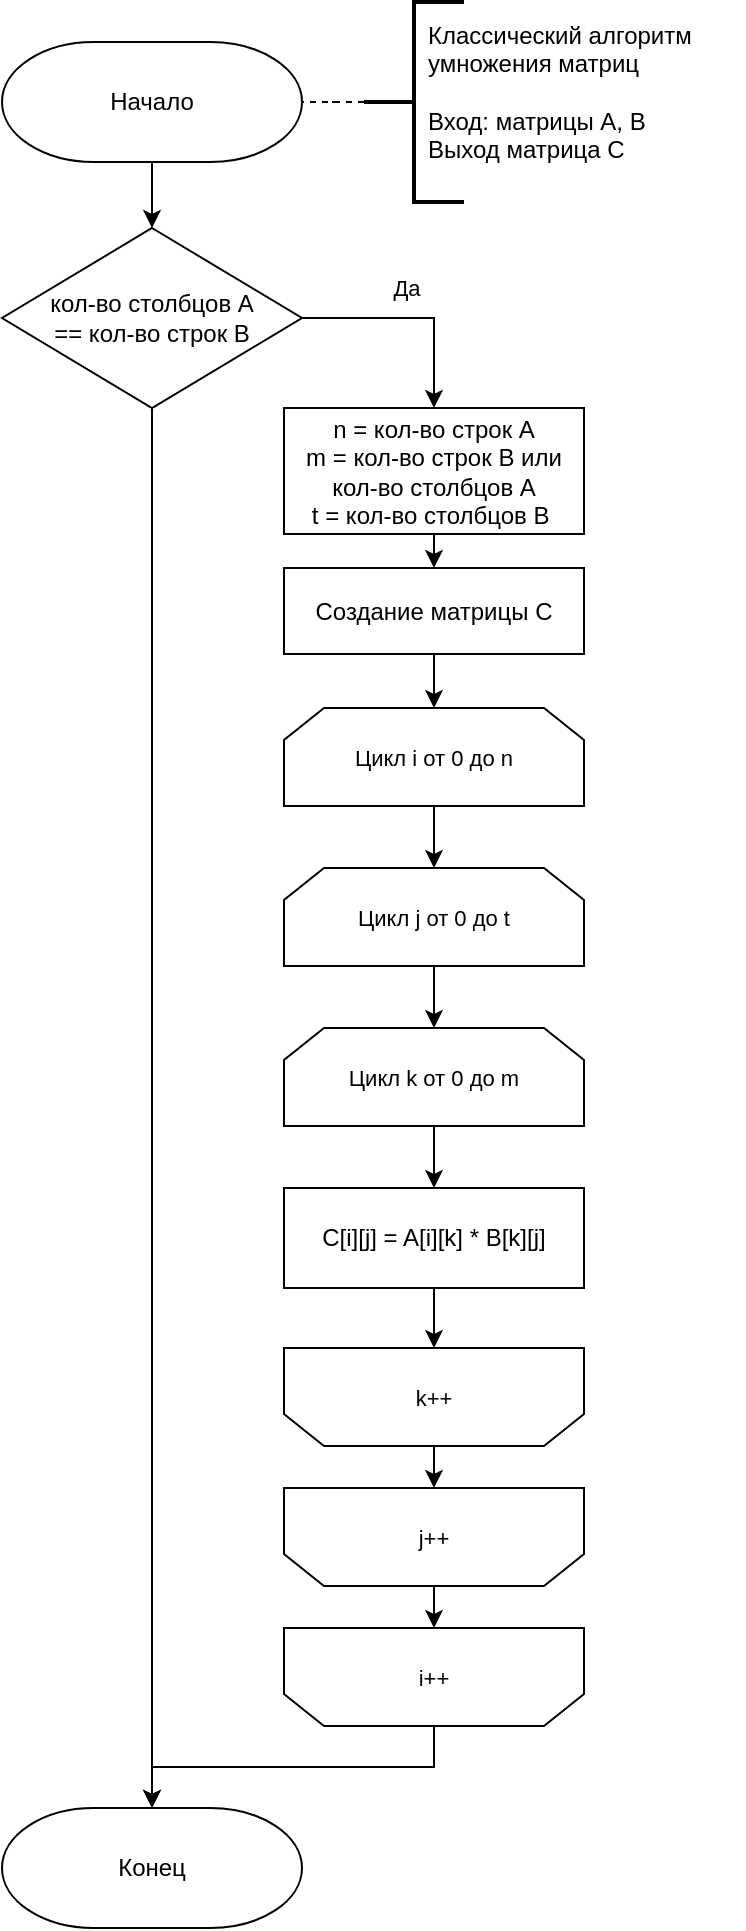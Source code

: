 <mxfile version="20.3.0" type="device" pages="5"><diagram id="zzI8zwsPlMaP9VNoFzuQ" name="Standart"><mxGraphModel dx="777" dy="857" grid="0" gridSize="10" guides="1" tooltips="1" connect="1" arrows="1" fold="1" page="1" pageScale="1" pageWidth="827" pageHeight="1169" math="0" shadow="0"><root><mxCell id="0"/><mxCell id="1" parent="0"/><mxCell id="HVrfvo8kjV1-tdjfl7nd-4" value="" style="edgeStyle=orthogonalEdgeStyle;rounded=0;orthogonalLoop=1;jettySize=auto;html=1;" edge="1" parent="1" source="oAEw3hzTs-YQueuDgdWo-1" target="HVrfvo8kjV1-tdjfl7nd-3"><mxGeometry relative="1" as="geometry"/></mxCell><mxCell id="oAEw3hzTs-YQueuDgdWo-1" value="Начало" style="strokeWidth=1;html=1;shape=mxgraph.flowchart.terminator;whiteSpace=wrap;" vertex="1" parent="1"><mxGeometry x="219" y="57" width="150" height="60" as="geometry"/></mxCell><mxCell id="0C4eXH_UqjhAPpvXOGU8-2" style="edgeStyle=orthogonalEdgeStyle;rounded=0;orthogonalLoop=1;jettySize=auto;html=1;exitX=1;exitY=0.5;exitDx=0;exitDy=0;" edge="1" parent="1" source="HVrfvo8kjV1-tdjfl7nd-3" target="0C4eXH_UqjhAPpvXOGU8-1"><mxGeometry relative="1" as="geometry"/></mxCell><mxCell id="0C4eXH_UqjhAPpvXOGU8-3" value="Да" style="edgeLabel;html=1;align=center;verticalAlign=middle;resizable=0;points=[];" vertex="1" connectable="0" parent="0C4eXH_UqjhAPpvXOGU8-2"><mxGeometry x="-0.063" y="-1" relative="1" as="geometry"><mxPoint y="-16" as="offset"/></mxGeometry></mxCell><mxCell id="ybSEX640UL0FNbme5iKr-20" style="edgeStyle=orthogonalEdgeStyle;rounded=0;orthogonalLoop=1;jettySize=auto;html=1;" edge="1" parent="1" source="HVrfvo8kjV1-tdjfl7nd-3" target="ybSEX640UL0FNbme5iKr-19"><mxGeometry relative="1" as="geometry"/></mxCell><mxCell id="HVrfvo8kjV1-tdjfl7nd-3" value="кол-во столбцов A &lt;br&gt;== кол-во строк B" style="rhombus;whiteSpace=wrap;html=1;" vertex="1" parent="1"><mxGeometry x="219" y="150" width="150" height="90" as="geometry"/></mxCell><mxCell id="ybSEX640UL0FNbme5iKr-31" style="edgeStyle=orthogonalEdgeStyle;rounded=0;orthogonalLoop=1;jettySize=auto;html=1;exitX=0.5;exitY=1;exitDx=0;exitDy=0;entryX=0.5;entryY=0;entryDx=0;entryDy=0;endArrow=classic;endFill=1;" edge="1" parent="1" source="0C4eXH_UqjhAPpvXOGU8-1" target="ybSEX640UL0FNbme5iKr-28"><mxGeometry relative="1" as="geometry"/></mxCell><mxCell id="0C4eXH_UqjhAPpvXOGU8-1" value="n = кол-во строк A&lt;br&gt;m = кол-во строк B или кол-во столбцов A&lt;br&gt;t = кол-во столбцов B&amp;nbsp;" style="rounded=0;whiteSpace=wrap;html=1;absoluteArcSize=1;arcSize=14;strokeWidth=1;" vertex="1" parent="1"><mxGeometry x="360" y="240" width="150" height="63" as="geometry"/></mxCell><mxCell id="ybSEX640UL0FNbme5iKr-7" style="edgeStyle=orthogonalEdgeStyle;rounded=0;orthogonalLoop=1;jettySize=auto;html=1;" edge="1" parent="1" source="ybSEX640UL0FNbme5iKr-1" target="ybSEX640UL0FNbme5iKr-3"><mxGeometry relative="1" as="geometry"/></mxCell><mxCell id="ybSEX640UL0FNbme5iKr-1" value="&lt;span style=&quot;font-size: 11px;&quot;&gt;Цикл i от 0 до n&lt;/span&gt;" style="shape=loopLimit;whiteSpace=wrap;html=1;" vertex="1" parent="1"><mxGeometry x="360" y="390" width="150" height="49" as="geometry"/></mxCell><mxCell id="ybSEX640UL0FNbme5iKr-6" value="" style="edgeStyle=orthogonalEdgeStyle;rounded=0;orthogonalLoop=1;jettySize=auto;html=1;" edge="1" parent="1" source="ybSEX640UL0FNbme5iKr-3" target="ybSEX640UL0FNbme5iKr-4"><mxGeometry relative="1" as="geometry"/></mxCell><mxCell id="ybSEX640UL0FNbme5iKr-3" value="&lt;span style=&quot;font-size: 11px;&quot;&gt;Цикл j от 0 до t&lt;/span&gt;" style="shape=loopLimit;whiteSpace=wrap;html=1;" vertex="1" parent="1"><mxGeometry x="360" y="470" width="150" height="49" as="geometry"/></mxCell><mxCell id="ybSEX640UL0FNbme5iKr-9" value="" style="edgeStyle=orthogonalEdgeStyle;rounded=0;orthogonalLoop=1;jettySize=auto;html=1;" edge="1" parent="1" source="ybSEX640UL0FNbme5iKr-4" target="ybSEX640UL0FNbme5iKr-8"><mxGeometry relative="1" as="geometry"/></mxCell><mxCell id="ybSEX640UL0FNbme5iKr-4" value="&lt;span style=&quot;font-size: 11px;&quot;&gt;Цикл k от 0 до m&lt;/span&gt;" style="shape=loopLimit;whiteSpace=wrap;html=1;" vertex="1" parent="1"><mxGeometry x="360" y="550" width="150" height="49" as="geometry"/></mxCell><mxCell id="ybSEX640UL0FNbme5iKr-14" style="edgeStyle=orthogonalEdgeStyle;rounded=0;orthogonalLoop=1;jettySize=auto;html=1;" edge="1" parent="1" source="ybSEX640UL0FNbme5iKr-8" target="ybSEX640UL0FNbme5iKr-13"><mxGeometry relative="1" as="geometry"/></mxCell><mxCell id="ybSEX640UL0FNbme5iKr-8" value="C[i][j] = A[i][k] * B[k][j]" style="rounded=0;whiteSpace=wrap;html=1;absoluteArcSize=1;arcSize=14;strokeWidth=1;" vertex="1" parent="1"><mxGeometry x="360" y="630" width="150" height="50" as="geometry"/></mxCell><mxCell id="ybSEX640UL0FNbme5iKr-21" style="edgeStyle=orthogonalEdgeStyle;rounded=0;orthogonalLoop=1;jettySize=auto;html=1;" edge="1" parent="1" source="ybSEX640UL0FNbme5iKr-10" target="ybSEX640UL0FNbme5iKr-19"><mxGeometry relative="1" as="geometry"/></mxCell><mxCell id="ybSEX640UL0FNbme5iKr-10" value="&lt;span style=&quot;font-size: 11px;&quot;&gt;i++&lt;/span&gt;&lt;span style=&quot;color: rgba(0, 0, 0, 0); font-family: monospace; font-size: 0px; text-align: start;&quot;&gt;%3CmxGraphModel%3E%3Croot%3E%3CmxCell%20id%3D%220%22%2F%3E%3CmxCell%20id%3D%221%22%20parent%3D%220%22%2F%3E%3CmxCell%20id%3D%222%22%20value%3D%22%26lt%3Bspan%20style%3D%26quot%3Bfont-size%3A%2011px%3B%26quot%3B%26gt%3B%D0%A6%D0%B8%D0%BA%D0%BB%20i%20%D0%BE%D1%82%200%20%D0%B4%D0%BE%20n%26lt%3B%2Fspan%26gt%3B%22%20style%3D%22shape%3DloopLimit%3BwhiteSpace%3Dwrap%3Bhtml%3D1%3B%22%20vertex%3D%221%22%20parent%3D%221%22%3E%3CmxGeometry%20x%3D%22360%22%20y%3D%22330%22%20width%3D%22150%22%20height%3D%2249%22%20as%3D%22geometry%22%2F%3E%3C%2FmxCell%3E%3C%2Froot%3E%3C%2FmxGraphModel%3E&lt;/span&gt;" style="shape=loopLimit;whiteSpace=wrap;html=1;direction=west;" vertex="1" parent="1"><mxGeometry x="360" y="850" width="150" height="49" as="geometry"/></mxCell><mxCell id="ybSEX640UL0FNbme5iKr-18" value="" style="edgeStyle=orthogonalEdgeStyle;rounded=0;orthogonalLoop=1;jettySize=auto;html=1;" edge="1" parent="1" source="ybSEX640UL0FNbme5iKr-12" target="ybSEX640UL0FNbme5iKr-10"><mxGeometry relative="1" as="geometry"/></mxCell><mxCell id="ybSEX640UL0FNbme5iKr-12" value="&lt;span style=&quot;font-size: 11px;&quot;&gt;j++&lt;/span&gt;" style="shape=loopLimit;whiteSpace=wrap;html=1;direction=west;" vertex="1" parent="1"><mxGeometry x="360" y="780" width="150" height="49" as="geometry"/></mxCell><mxCell id="ybSEX640UL0FNbme5iKr-15" style="edgeStyle=orthogonalEdgeStyle;rounded=0;orthogonalLoop=1;jettySize=auto;html=1;entryX=0.5;entryY=1;entryDx=0;entryDy=0;" edge="1" parent="1" source="ybSEX640UL0FNbme5iKr-13" target="ybSEX640UL0FNbme5iKr-12"><mxGeometry relative="1" as="geometry"/></mxCell><mxCell id="ybSEX640UL0FNbme5iKr-13" value="&lt;span style=&quot;font-size: 11px;&quot;&gt;k++&lt;/span&gt;" style="shape=loopLimit;whiteSpace=wrap;html=1;direction=west;" vertex="1" parent="1"><mxGeometry x="360" y="710" width="150" height="49" as="geometry"/></mxCell><mxCell id="ybSEX640UL0FNbme5iKr-19" value="Конец" style="strokeWidth=1;html=1;shape=mxgraph.flowchart.terminator;whiteSpace=wrap;" vertex="1" parent="1"><mxGeometry x="219" y="940" width="150" height="60" as="geometry"/></mxCell><mxCell id="ybSEX640UL0FNbme5iKr-24" style="edgeStyle=orthogonalEdgeStyle;rounded=0;orthogonalLoop=1;jettySize=auto;html=1;endArrow=none;endFill=0;dashed=1;" edge="1" parent="1" source="ybSEX640UL0FNbme5iKr-22" target="oAEw3hzTs-YQueuDgdWo-1"><mxGeometry relative="1" as="geometry"/></mxCell><mxCell id="ybSEX640UL0FNbme5iKr-22" value="" style="strokeWidth=2;html=1;shape=mxgraph.flowchart.annotation_2;align=left;labelPosition=right;pointerEvents=1;" vertex="1" parent="1"><mxGeometry x="400" y="37" width="50" height="100" as="geometry"/></mxCell><mxCell id="ybSEX640UL0FNbme5iKr-27" value="Классический алгоритм &lt;br&gt;умножения матриц&lt;br&gt;&lt;br&gt;Вход: матрицы A, B&lt;br&gt;Выход матрица С" style="text;html=1;align=left;verticalAlign=middle;resizable=0;points=[];autosize=1;strokeColor=none;fillColor=none;" vertex="1" parent="1"><mxGeometry x="430" y="37" width="160" height="90" as="geometry"/></mxCell><mxCell id="ybSEX640UL0FNbme5iKr-30" style="edgeStyle=orthogonalEdgeStyle;rounded=0;orthogonalLoop=1;jettySize=auto;html=1;endArrow=classic;endFill=1;" edge="1" parent="1" source="ybSEX640UL0FNbme5iKr-28" target="ybSEX640UL0FNbme5iKr-1"><mxGeometry relative="1" as="geometry"/></mxCell><mxCell id="ybSEX640UL0FNbme5iKr-28" value="Создание матрицы C" style="rounded=0;whiteSpace=wrap;html=1;absoluteArcSize=1;arcSize=14;strokeWidth=1;" vertex="1" parent="1"><mxGeometry x="360" y="320" width="150" height="43" as="geometry"/></mxCell></root></mxGraphModel></diagram><diagram id="F0_xA_7dpk1X8HC2T34E" name="Vinograd_alg_1"><mxGraphModel dx="518" dy="571" grid="0" gridSize="10" guides="1" tooltips="1" connect="1" arrows="1" fold="1" page="1" pageScale="1" pageWidth="827" pageHeight="1169" math="0" shadow="0"><root><mxCell id="0"/><mxCell id="1" parent="0"/><mxCell id="90JM61ftfWKHQgRgadpU-1" value="" style="edgeStyle=orthogonalEdgeStyle;rounded=0;orthogonalLoop=1;jettySize=auto;html=1;" edge="1" parent="1" source="90JM61ftfWKHQgRgadpU-2" target="90JM61ftfWKHQgRgadpU-6"><mxGeometry relative="1" as="geometry"/></mxCell><mxCell id="90JM61ftfWKHQgRgadpU-2" value="Начало" style="strokeWidth=1;html=1;shape=mxgraph.flowchart.terminator;whiteSpace=wrap;" vertex="1" parent="1"><mxGeometry x="219" y="57" width="150" height="60" as="geometry"/></mxCell><mxCell id="90JM61ftfWKHQgRgadpU-3" style="edgeStyle=orthogonalEdgeStyle;rounded=0;orthogonalLoop=1;jettySize=auto;html=1;exitX=1;exitY=0.5;exitDx=0;exitDy=0;" edge="1" parent="1" source="90JM61ftfWKHQgRgadpU-6" target="90JM61ftfWKHQgRgadpU-8"><mxGeometry relative="1" as="geometry"/></mxCell><mxCell id="90JM61ftfWKHQgRgadpU-4" value="Да" style="edgeLabel;html=1;align=center;verticalAlign=middle;resizable=0;points=[];" vertex="1" connectable="0" parent="90JM61ftfWKHQgRgadpU-3"><mxGeometry x="-0.063" y="-1" relative="1" as="geometry"><mxPoint y="-16" as="offset"/></mxGeometry></mxCell><mxCell id="4GZvOaOzYfjDwCGiQO2B-4" style="edgeStyle=orthogonalEdgeStyle;rounded=0;orthogonalLoop=1;jettySize=auto;html=1;exitX=0.5;exitY=1;exitDx=0;exitDy=0;endArrow=classic;endFill=1;" edge="1" parent="1" source="90JM61ftfWKHQgRgadpU-6" target="4GZvOaOzYfjDwCGiQO2B-3"><mxGeometry relative="1" as="geometry"/></mxCell><mxCell id="90JM61ftfWKHQgRgadpU-6" value="кол-во столбцов A &lt;br&gt;== кол-во строк B" style="rhombus;whiteSpace=wrap;html=1;" vertex="1" parent="1"><mxGeometry x="219" y="150" width="150" height="90" as="geometry"/></mxCell><mxCell id="90JM61ftfWKHQgRgadpU-7" style="edgeStyle=orthogonalEdgeStyle;rounded=0;orthogonalLoop=1;jettySize=auto;html=1;exitX=0.5;exitY=1;exitDx=0;exitDy=0;entryX=0.5;entryY=0;entryDx=0;entryDy=0;endArrow=classic;endFill=1;" edge="1" parent="1" source="90JM61ftfWKHQgRgadpU-8" target="90JM61ftfWKHQgRgadpU-28"><mxGeometry relative="1" as="geometry"/></mxCell><mxCell id="90JM61ftfWKHQgRgadpU-8" value="n = кол-во строк A&lt;br&gt;m = кол-во строк B или кол-во столбцов A&lt;br&gt;t = кол-во столбцов B&amp;nbsp;" style="rounded=0;whiteSpace=wrap;html=1;absoluteArcSize=1;arcSize=14;strokeWidth=1;" vertex="1" parent="1"><mxGeometry x="360" y="240" width="150" height="63" as="geometry"/></mxCell><mxCell id="90JM61ftfWKHQgRgadpU-33" value="" style="edgeStyle=orthogonalEdgeStyle;rounded=0;orthogonalLoop=1;jettySize=auto;html=1;endArrow=classic;endFill=1;" edge="1" parent="1" source="90JM61ftfWKHQgRgadpU-10" target="90JM61ftfWKHQgRgadpU-32"><mxGeometry relative="1" as="geometry"/></mxCell><mxCell id="90JM61ftfWKHQgRgadpU-10" value="&lt;span style=&quot;font-size: 11px;&quot;&gt;Цикл i от 0 до n&lt;/span&gt;" style="shape=loopLimit;whiteSpace=wrap;html=1;" vertex="1" parent="1"><mxGeometry x="360" y="455" width="150" height="49" as="geometry"/></mxCell><mxCell id="90JM61ftfWKHQgRgadpU-24" style="edgeStyle=orthogonalEdgeStyle;rounded=0;orthogonalLoop=1;jettySize=auto;html=1;endArrow=none;endFill=0;dashed=1;" edge="1" parent="1" source="90JM61ftfWKHQgRgadpU-25" target="90JM61ftfWKHQgRgadpU-2"><mxGeometry relative="1" as="geometry"/></mxCell><mxCell id="90JM61ftfWKHQgRgadpU-25" value="" style="strokeWidth=2;html=1;shape=mxgraph.flowchart.annotation_2;align=left;labelPosition=right;pointerEvents=1;" vertex="1" parent="1"><mxGeometry x="400" y="37" width="50" height="100" as="geometry"/></mxCell><mxCell id="90JM61ftfWKHQgRgadpU-26" value="Алгоритм Винограда&lt;br&gt;умножения матриц&lt;br&gt;&lt;br&gt;Вход: матрицы A, B&lt;br&gt;Выход матрица С" style="text;html=1;align=left;verticalAlign=middle;resizable=0;points=[];autosize=1;strokeColor=none;fillColor=none;" vertex="1" parent="1"><mxGeometry x="430" y="40" width="134" height="84" as="geometry"/></mxCell><mxCell id="90JM61ftfWKHQgRgadpU-30" style="edgeStyle=orthogonalEdgeStyle;rounded=0;orthogonalLoop=1;jettySize=auto;html=1;exitX=0.5;exitY=1;exitDx=0;exitDy=0;entryX=0.5;entryY=0;entryDx=0;entryDy=0;endArrow=classic;endFill=1;" edge="1" parent="1" source="90JM61ftfWKHQgRgadpU-28" target="90JM61ftfWKHQgRgadpU-29"><mxGeometry relative="1" as="geometry"/></mxCell><mxCell id="90JM61ftfWKHQgRgadpU-28" value="Создание матрицы C" style="rounded=0;whiteSpace=wrap;html=1;absoluteArcSize=1;arcSize=14;strokeWidth=1;" vertex="1" parent="1"><mxGeometry x="360" y="320" width="150" height="43" as="geometry"/></mxCell><mxCell id="90JM61ftfWKHQgRgadpU-31" value="" style="edgeStyle=orthogonalEdgeStyle;rounded=0;orthogonalLoop=1;jettySize=auto;html=1;endArrow=classic;endFill=1;" edge="1" parent="1" source="90JM61ftfWKHQgRgadpU-29" target="90JM61ftfWKHQgRgadpU-10"><mxGeometry relative="1" as="geometry"/></mxCell><mxCell id="90JM61ftfWKHQgRgadpU-29" value="Создание доп. массивы&lt;br&gt;a_tmp размером n&lt;br&gt;b_tmp размером m" style="rounded=0;whiteSpace=wrap;html=1;absoluteArcSize=1;arcSize=14;strokeWidth=1;" vertex="1" parent="1"><mxGeometry x="360" y="389" width="150" height="43" as="geometry"/></mxCell><mxCell id="90JM61ftfWKHQgRgadpU-35" value="" style="edgeStyle=orthogonalEdgeStyle;rounded=0;orthogonalLoop=1;jettySize=auto;html=1;endArrow=classic;endFill=1;" edge="1" parent="1" source="90JM61ftfWKHQgRgadpU-32" target="90JM61ftfWKHQgRgadpU-34"><mxGeometry relative="1" as="geometry"/></mxCell><mxCell id="90JM61ftfWKHQgRgadpU-32" value="&lt;span style=&quot;font-size: 11px;&quot;&gt;Цикл k от 0 до m / 2&lt;br&gt;&lt;/span&gt;" style="shape=loopLimit;whiteSpace=wrap;html=1;" vertex="1" parent="1"><mxGeometry x="360" y="526" width="150" height="49" as="geometry"/></mxCell><mxCell id="90JM61ftfWKHQgRgadpU-38" style="edgeStyle=orthogonalEdgeStyle;rounded=0;orthogonalLoop=1;jettySize=auto;html=1;endArrow=classic;endFill=1;" edge="1" parent="1" source="90JM61ftfWKHQgRgadpU-34" target="90JM61ftfWKHQgRgadpU-37"><mxGeometry relative="1" as="geometry"/></mxCell><mxCell id="90JM61ftfWKHQgRgadpU-34" value="a_tmp[i] = a_tmp[i] + &lt;br&gt;A[i][2 * k] * A[i][2 * k + 1]" style="rounded=0;whiteSpace=wrap;html=1;absoluteArcSize=1;arcSize=14;strokeWidth=1;" vertex="1" parent="1"><mxGeometry x="360" y="602" width="150" height="53" as="geometry"/></mxCell><mxCell id="90JM61ftfWKHQgRgadpU-50" style="edgeStyle=orthogonalEdgeStyle;rounded=0;orthogonalLoop=1;jettySize=auto;html=1;endArrow=classic;endFill=1;" edge="1" parent="1" source="90JM61ftfWKHQgRgadpU-36" target="90JM61ftfWKHQgRgadpU-41"><mxGeometry relative="1" as="geometry"/></mxCell><mxCell id="90JM61ftfWKHQgRgadpU-36" value="&lt;span style=&quot;font-size: 11px;&quot;&gt;i++&lt;br&gt;&lt;/span&gt;" style="shape=loopLimit;whiteSpace=wrap;html=1;direction=west;" vertex="1" parent="1"><mxGeometry x="360" y="746" width="150" height="49" as="geometry"/></mxCell><mxCell id="90JM61ftfWKHQgRgadpU-39" style="edgeStyle=orthogonalEdgeStyle;rounded=0;orthogonalLoop=1;jettySize=auto;html=1;entryX=0.5;entryY=1;entryDx=0;entryDy=0;endArrow=classic;endFill=1;" edge="1" parent="1" source="90JM61ftfWKHQgRgadpU-37" target="90JM61ftfWKHQgRgadpU-36"><mxGeometry relative="1" as="geometry"/></mxCell><mxCell id="90JM61ftfWKHQgRgadpU-37" value="&lt;span style=&quot;font-size: 11px;&quot;&gt;k++&lt;br&gt;&lt;/span&gt;" style="shape=loopLimit;whiteSpace=wrap;html=1;direction=west;" vertex="1" parent="1"><mxGeometry x="360" y="673" width="150" height="49" as="geometry"/></mxCell><mxCell id="90JM61ftfWKHQgRgadpU-40" value="" style="edgeStyle=orthogonalEdgeStyle;rounded=0;orthogonalLoop=1;jettySize=auto;html=1;endArrow=classic;endFill=1;" edge="1" parent="1" source="90JM61ftfWKHQgRgadpU-41" target="90JM61ftfWKHQgRgadpU-43"><mxGeometry relative="1" as="geometry"/></mxCell><mxCell id="90JM61ftfWKHQgRgadpU-41" value="&lt;span style=&quot;font-size: 11px;&quot;&gt;Цикл i от 0 до t&lt;/span&gt;" style="shape=loopLimit;whiteSpace=wrap;html=1;" vertex="1" parent="1"><mxGeometry x="360" y="822" width="150" height="49" as="geometry"/></mxCell><mxCell id="90JM61ftfWKHQgRgadpU-42" value="" style="edgeStyle=orthogonalEdgeStyle;rounded=0;orthogonalLoop=1;jettySize=auto;html=1;endArrow=classic;endFill=1;" edge="1" parent="1" source="90JM61ftfWKHQgRgadpU-43" target="90JM61ftfWKHQgRgadpU-45"><mxGeometry relative="1" as="geometry"/></mxCell><mxCell id="90JM61ftfWKHQgRgadpU-43" value="&lt;span style=&quot;font-size: 11px;&quot;&gt;Цикл k от 0 до m / 2&lt;br&gt;&lt;/span&gt;" style="shape=loopLimit;whiteSpace=wrap;html=1;" vertex="1" parent="1"><mxGeometry x="360" y="893" width="150" height="49" as="geometry"/></mxCell><mxCell id="90JM61ftfWKHQgRgadpU-44" style="edgeStyle=orthogonalEdgeStyle;rounded=0;orthogonalLoop=1;jettySize=auto;html=1;endArrow=classic;endFill=1;" edge="1" parent="1" source="90JM61ftfWKHQgRgadpU-45" target="90JM61ftfWKHQgRgadpU-48"><mxGeometry relative="1" as="geometry"/></mxCell><mxCell id="90JM61ftfWKHQgRgadpU-45" value="b_tmp[i] = b_tmp[i] + &lt;br&gt;B[2 * k][i] * B[i][2 * k + 1]" style="rounded=0;whiteSpace=wrap;html=1;absoluteArcSize=1;arcSize=14;strokeWidth=1;" vertex="1" parent="1"><mxGeometry x="360" y="969" width="150" height="53" as="geometry"/></mxCell><mxCell id="4GZvOaOzYfjDwCGiQO2B-2" style="edgeStyle=orthogonalEdgeStyle;rounded=0;orthogonalLoop=1;jettySize=auto;html=1;endArrow=classic;endFill=1;" edge="1" parent="1" source="90JM61ftfWKHQgRgadpU-46" target="4GZvOaOzYfjDwCGiQO2B-1"><mxGeometry relative="1" as="geometry"/></mxCell><mxCell id="90JM61ftfWKHQgRgadpU-46" value="&lt;span style=&quot;font-size: 11px;&quot;&gt;i++&lt;br&gt;&lt;/span&gt;" style="shape=loopLimit;whiteSpace=wrap;html=1;direction=west;" vertex="1" parent="1"><mxGeometry x="360" y="1113" width="150" height="49" as="geometry"/></mxCell><mxCell id="90JM61ftfWKHQgRgadpU-47" style="edgeStyle=orthogonalEdgeStyle;rounded=0;orthogonalLoop=1;jettySize=auto;html=1;entryX=0.5;entryY=1;entryDx=0;entryDy=0;endArrow=classic;endFill=1;" edge="1" parent="1" source="90JM61ftfWKHQgRgadpU-48" target="90JM61ftfWKHQgRgadpU-46"><mxGeometry relative="1" as="geometry"/></mxCell><mxCell id="90JM61ftfWKHQgRgadpU-48" value="&lt;span style=&quot;font-size: 11px;&quot;&gt;k++&lt;br&gt;&lt;/span&gt;" style="shape=loopLimit;whiteSpace=wrap;html=1;direction=west;" vertex="1" parent="1"><mxGeometry x="360" y="1040" width="150" height="49" as="geometry"/></mxCell><mxCell id="4GZvOaOzYfjDwCGiQO2B-1" value="A" style="ellipse;whiteSpace=wrap;html=1;aspect=fixed;" vertex="1" parent="1"><mxGeometry x="409.5" y="1186" width="51" height="51" as="geometry"/></mxCell><mxCell id="4GZvOaOzYfjDwCGiQO2B-3" value="B" style="ellipse;whiteSpace=wrap;html=1;aspect=fixed;" vertex="1" parent="1"><mxGeometry x="268.5" y="283" width="51" height="51" as="geometry"/></mxCell></root></mxGraphModel></diagram><diagram id="G-TdYeM-OlVhIDSAlwZo" name="Vinograd_alg_2"><mxGraphModel dx="1036" dy="1143" grid="0" gridSize="10" guides="1" tooltips="1" connect="1" arrows="1" fold="1" page="1" pageScale="1" pageWidth="827" pageHeight="1169" math="0" shadow="0"><root><mxCell id="0"/><mxCell id="1" parent="0"/><mxCell id="Rx-oX-0yf5nR1fTd0V91-1" value="Конец" style="strokeWidth=1;html=1;shape=mxgraph.flowchart.terminator;whiteSpace=wrap;" vertex="1" parent="1"><mxGeometry x="135" y="1109" width="150" height="60" as="geometry"/></mxCell><mxCell id="Rx-oX-0yf5nR1fTd0V91-2" style="edgeStyle=orthogonalEdgeStyle;rounded=0;orthogonalLoop=1;jettySize=auto;html=1;" edge="1" parent="1" source="Rx-oX-0yf5nR1fTd0V91-3" target="Rx-oX-0yf5nR1fTd0V91-5"><mxGeometry relative="1" as="geometry"/></mxCell><mxCell id="Rx-oX-0yf5nR1fTd0V91-3" value="&lt;span style=&quot;font-size: 11px;&quot;&gt;Цикл i от 0 до n&lt;/span&gt;" style="shape=loopLimit;whiteSpace=wrap;html=1;" vertex="1" parent="1"><mxGeometry x="135" y="107" width="150" height="49" as="geometry"/></mxCell><mxCell id="Rx-oX-0yf5nR1fTd0V91-4" value="" style="edgeStyle=orthogonalEdgeStyle;rounded=0;orthogonalLoop=1;jettySize=auto;html=1;" edge="1" parent="1" source="Rx-oX-0yf5nR1fTd0V91-5" target="Rx-oX-0yf5nR1fTd0V91-7"><mxGeometry relative="1" as="geometry"/></mxCell><mxCell id="Rx-oX-0yf5nR1fTd0V91-5" value="&lt;span style=&quot;font-size: 11px;&quot;&gt;Цикл j от 0 до t&lt;/span&gt;" style="shape=loopLimit;whiteSpace=wrap;html=1;" vertex="1" parent="1"><mxGeometry x="135" y="187" width="150" height="49" as="geometry"/></mxCell><mxCell id="Rx-oX-0yf5nR1fTd0V91-6" value="" style="edgeStyle=orthogonalEdgeStyle;rounded=0;orthogonalLoop=1;jettySize=auto;html=1;" edge="1" parent="1" source="Rx-oX-0yf5nR1fTd0V91-7" target="Rx-oX-0yf5nR1fTd0V91-9"><mxGeometry relative="1" as="geometry"/></mxCell><mxCell id="Rx-oX-0yf5nR1fTd0V91-7" value="&lt;span style=&quot;font-size: 11px;&quot;&gt;Цикл k от 0 до m / 2&lt;/span&gt;" style="shape=loopLimit;whiteSpace=wrap;html=1;" vertex="1" parent="1"><mxGeometry x="135" y="267" width="150" height="49" as="geometry"/></mxCell><mxCell id="Rx-oX-0yf5nR1fTd0V91-8" style="edgeStyle=orthogonalEdgeStyle;rounded=0;orthogonalLoop=1;jettySize=auto;html=1;" edge="1" parent="1" source="Rx-oX-0yf5nR1fTd0V91-9" target="Rx-oX-0yf5nR1fTd0V91-15"><mxGeometry relative="1" as="geometry"/></mxCell><mxCell id="Rx-oX-0yf5nR1fTd0V91-9" value="C[i][j] = C[i][j] +&amp;nbsp;&lt;br&gt;(A[i][2 * k] * B[2 * k + 1][j]) +&lt;br&gt;(A[i][2 * k + 1] * B[2 * k][j])" style="rounded=0;whiteSpace=wrap;html=1;absoluteArcSize=1;arcSize=14;strokeWidth=1;" vertex="1" parent="1"><mxGeometry x="135" y="347" width="150" height="50" as="geometry"/></mxCell><mxCell id="Rx-oX-0yf5nR1fTd0V91-10" style="edgeStyle=orthogonalEdgeStyle;rounded=0;orthogonalLoop=1;jettySize=auto;html=1;endArrow=classic;endFill=1;" edge="1" parent="1" source="Rx-oX-0yf5nR1fTd0V91-11" target="Rx-oX-0yf5nR1fTd0V91-19"><mxGeometry relative="1" as="geometry"/></mxCell><mxCell id="Rx-oX-0yf5nR1fTd0V91-11" value="&lt;span style=&quot;font-size: 11px;&quot;&gt;i++&lt;/span&gt;&lt;span style=&quot;color: rgba(0, 0, 0, 0); font-family: monospace; font-size: 0px; text-align: start;&quot;&gt;%3CmxGraphModel%3E%3Croot%3E%3CmxCell%20id%3D%220%22%2F%3E%3CmxCell%20id%3D%221%22%20parent%3D%220%22%2F%3E%3CmxCell%20id%3D%222%22%20value%3D%22%26lt%3Bspan%20style%3D%26quot%3Bfont-size%3A%2011px%3B%26quot%3B%26gt%3B%D0%A6%D0%B8%D0%BA%D0%BB%20i%20%D0%BE%D1%82%200%20%D0%B4%D0%BE%20n%26lt%3B%2Fspan%26gt%3B%22%20style%3D%22shape%3DloopLimit%3BwhiteSpace%3Dwrap%3Bhtml%3D1%3B%22%20vertex%3D%221%22%20parent%3D%221%22%3E%3CmxGeometry%20x%3D%22360%22%20y%3D%22330%22%20width%3D%22150%22%20height%3D%2249%22%20as%3D%22geometry%22%2F%3E%3C%2FmxCell%3E%3C%2Froot%3E%3C%2FmxGraphModel%3E&lt;/span&gt;" style="shape=loopLimit;whiteSpace=wrap;html=1;direction=west;" vertex="1" parent="1"><mxGeometry x="135" y="567" width="150" height="49" as="geometry"/></mxCell><mxCell id="Rx-oX-0yf5nR1fTd0V91-12" value="" style="edgeStyle=orthogonalEdgeStyle;rounded=0;orthogonalLoop=1;jettySize=auto;html=1;" edge="1" parent="1" source="Rx-oX-0yf5nR1fTd0V91-13" target="Rx-oX-0yf5nR1fTd0V91-11"><mxGeometry relative="1" as="geometry"/></mxCell><mxCell id="Rx-oX-0yf5nR1fTd0V91-13" value="&lt;span style=&quot;font-size: 11px;&quot;&gt;j++&lt;/span&gt;" style="shape=loopLimit;whiteSpace=wrap;html=1;direction=west;" vertex="1" parent="1"><mxGeometry x="135" y="497" width="150" height="49" as="geometry"/></mxCell><mxCell id="Rx-oX-0yf5nR1fTd0V91-14" style="edgeStyle=orthogonalEdgeStyle;rounded=0;orthogonalLoop=1;jettySize=auto;html=1;entryX=0.5;entryY=1;entryDx=0;entryDy=0;" edge="1" parent="1" source="Rx-oX-0yf5nR1fTd0V91-15" target="Rx-oX-0yf5nR1fTd0V91-13"><mxGeometry relative="1" as="geometry"/></mxCell><mxCell id="Rx-oX-0yf5nR1fTd0V91-15" value="&lt;span style=&quot;font-size: 11px;&quot;&gt;k++&lt;/span&gt;" style="shape=loopLimit;whiteSpace=wrap;html=1;direction=west;" vertex="1" parent="1"><mxGeometry x="135" y="427" width="150" height="49" as="geometry"/></mxCell><mxCell id="Rx-oX-0yf5nR1fTd0V91-16" style="edgeStyle=orthogonalEdgeStyle;rounded=0;orthogonalLoop=1;jettySize=auto;html=1;exitX=1;exitY=0.5;exitDx=0;exitDy=0;endArrow=classic;endFill=1;" edge="1" parent="1" source="Rx-oX-0yf5nR1fTd0V91-19" target="Rx-oX-0yf5nR1fTd0V91-21"><mxGeometry relative="1" as="geometry"/></mxCell><mxCell id="Rx-oX-0yf5nR1fTd0V91-17" value="Да" style="edgeLabel;html=1;align=center;verticalAlign=middle;resizable=0;points=[];" vertex="1" connectable="0" parent="Rx-oX-0yf5nR1fTd0V91-16"><mxGeometry x="-0.224" relative="1" as="geometry"><mxPoint as="offset"/></mxGeometry></mxCell><mxCell id="Rx-oX-0yf5nR1fTd0V91-18" style="edgeStyle=orthogonalEdgeStyle;rounded=0;orthogonalLoop=1;jettySize=auto;html=1;exitX=0.5;exitY=1;exitDx=0;exitDy=0;endArrow=classic;endFill=1;" edge="1" parent="1" source="Rx-oX-0yf5nR1fTd0V91-19" target="Rx-oX-0yf5nR1fTd0V91-1"><mxGeometry relative="1" as="geometry"/></mxCell><mxCell id="Rx-oX-0yf5nR1fTd0V91-19" value="t - четное" style="rhombus;whiteSpace=wrap;html=1;" vertex="1" parent="1"><mxGeometry x="135" y="652" width="150" height="68" as="geometry"/></mxCell><mxCell id="Rx-oX-0yf5nR1fTd0V91-20" value="" style="edgeStyle=orthogonalEdgeStyle;rounded=0;orthogonalLoop=1;jettySize=auto;html=1;endArrow=classic;endFill=1;" edge="1" parent="1" source="Rx-oX-0yf5nR1fTd0V91-21" target="Rx-oX-0yf5nR1fTd0V91-23"><mxGeometry relative="1" as="geometry"/></mxCell><mxCell id="Rx-oX-0yf5nR1fTd0V91-21" value="&lt;span style=&quot;font-size: 11px;&quot;&gt;Цикл i от 0 до n&lt;/span&gt;" style="shape=loopLimit;whiteSpace=wrap;html=1;" vertex="1" parent="1"><mxGeometry x="256" y="732" width="150" height="49" as="geometry"/></mxCell><mxCell id="Rx-oX-0yf5nR1fTd0V91-22" value="" style="edgeStyle=orthogonalEdgeStyle;rounded=0;orthogonalLoop=1;jettySize=auto;html=1;endArrow=classic;endFill=1;" edge="1" parent="1" source="Rx-oX-0yf5nR1fTd0V91-23" target="Rx-oX-0yf5nR1fTd0V91-25"><mxGeometry relative="1" as="geometry"/></mxCell><mxCell id="Rx-oX-0yf5nR1fTd0V91-23" value="&lt;span style=&quot;font-size: 11px;&quot;&gt;Цикл j от 0 до t&lt;br&gt;&lt;/span&gt;" style="shape=loopLimit;whiteSpace=wrap;html=1;" vertex="1" parent="1"><mxGeometry x="256" y="803" width="150" height="49" as="geometry"/></mxCell><mxCell id="Rx-oX-0yf5nR1fTd0V91-24" style="edgeStyle=orthogonalEdgeStyle;rounded=0;orthogonalLoop=1;jettySize=auto;html=1;endArrow=classic;endFill=1;" edge="1" parent="1" source="Rx-oX-0yf5nR1fTd0V91-25" target="Rx-oX-0yf5nR1fTd0V91-29"><mxGeometry relative="1" as="geometry"/></mxCell><mxCell id="Rx-oX-0yf5nR1fTd0V91-25" value="C[i][j] = C[i][j] +&lt;br&gt;A[i][t - 1] * B[t - 1][j]" style="rounded=0;whiteSpace=wrap;html=1;absoluteArcSize=1;arcSize=14;strokeWidth=1;" vertex="1" parent="1"><mxGeometry x="256" y="879" width="150" height="53" as="geometry"/></mxCell><mxCell id="Rx-oX-0yf5nR1fTd0V91-26" style="edgeStyle=orthogonalEdgeStyle;rounded=0;orthogonalLoop=1;jettySize=auto;html=1;exitX=0.5;exitY=0;exitDx=0;exitDy=0;endArrow=classic;endFill=1;" edge="1" parent="1" source="Rx-oX-0yf5nR1fTd0V91-27" target="Rx-oX-0yf5nR1fTd0V91-1"><mxGeometry relative="1" as="geometry"><Array as="points"><mxPoint x="331" y="1085"/><mxPoint x="210" y="1085"/></Array></mxGeometry></mxCell><mxCell id="Rx-oX-0yf5nR1fTd0V91-27" value="&lt;span style=&quot;font-size: 11px;&quot;&gt;i++&lt;br&gt;&lt;/span&gt;" style="shape=loopLimit;whiteSpace=wrap;html=1;direction=west;" vertex="1" parent="1"><mxGeometry x="256" y="1023" width="150" height="49" as="geometry"/></mxCell><mxCell id="Rx-oX-0yf5nR1fTd0V91-28" style="edgeStyle=orthogonalEdgeStyle;rounded=0;orthogonalLoop=1;jettySize=auto;html=1;entryX=0.5;entryY=1;entryDx=0;entryDy=0;endArrow=classic;endFill=1;" edge="1" parent="1" source="Rx-oX-0yf5nR1fTd0V91-29" target="Rx-oX-0yf5nR1fTd0V91-27"><mxGeometry relative="1" as="geometry"/></mxCell><mxCell id="Rx-oX-0yf5nR1fTd0V91-29" value="&lt;span style=&quot;font-size: 11px;&quot;&gt;j++&lt;br&gt;&lt;/span&gt;" style="shape=loopLimit;whiteSpace=wrap;html=1;direction=west;" vertex="1" parent="1"><mxGeometry x="256" y="950" width="150" height="49" as="geometry"/></mxCell><mxCell id="Rx-oX-0yf5nR1fTd0V91-31" style="edgeStyle=orthogonalEdgeStyle;rounded=0;orthogonalLoop=1;jettySize=auto;html=1;endArrow=classic;endFill=1;" edge="1" parent="1" source="Rx-oX-0yf5nR1fTd0V91-30" target="Rx-oX-0yf5nR1fTd0V91-3"><mxGeometry relative="1" as="geometry"/></mxCell><mxCell id="Rx-oX-0yf5nR1fTd0V91-30" value="A" style="ellipse;whiteSpace=wrap;html=1;aspect=fixed;" vertex="1" parent="1"><mxGeometry x="184.5" y="31" width="51" height="51" as="geometry"/></mxCell><mxCell id="Rx-oX-0yf5nR1fTd0V91-33" style="edgeStyle=orthogonalEdgeStyle;rounded=0;orthogonalLoop=1;jettySize=auto;html=1;exitX=0.5;exitY=1;exitDx=0;exitDy=0;endArrow=classic;endFill=1;" edge="1" parent="1" source="Rx-oX-0yf5nR1fTd0V91-32" target="Rx-oX-0yf5nR1fTd0V91-1"><mxGeometry relative="1" as="geometry"><Array as="points"><mxPoint x="121" y="1085"/><mxPoint x="210" y="1085"/></Array></mxGeometry></mxCell><mxCell id="Rx-oX-0yf5nR1fTd0V91-32" value="B" style="ellipse;whiteSpace=wrap;html=1;aspect=fixed;" vertex="1" parent="1"><mxGeometry x="96" y="1009" width="51" height="51" as="geometry"/></mxCell></root></mxGraphModel></diagram><diagram name="vinograd_opt_alg_1" id="xiRTYB8xk_H4-V6SDuV-"><mxGraphModel dx="740" dy="816" grid="0" gridSize="10" guides="1" tooltips="1" connect="1" arrows="1" fold="1" page="1" pageScale="1" pageWidth="827" pageHeight="1169" math="0" shadow="0"><root><mxCell id="5G7RlGFfeZ8AWUVRCkfJ-0"/><mxCell id="5G7RlGFfeZ8AWUVRCkfJ-1" parent="5G7RlGFfeZ8AWUVRCkfJ-0"/><mxCell id="5G7RlGFfeZ8AWUVRCkfJ-2" value="" style="edgeStyle=orthogonalEdgeStyle;rounded=0;orthogonalLoop=1;jettySize=auto;html=1;" edge="1" parent="5G7RlGFfeZ8AWUVRCkfJ-1" source="5G7RlGFfeZ8AWUVRCkfJ-3" target="5G7RlGFfeZ8AWUVRCkfJ-7"><mxGeometry relative="1" as="geometry"/></mxCell><mxCell id="5G7RlGFfeZ8AWUVRCkfJ-3" value="Начало" style="strokeWidth=1;html=1;shape=mxgraph.flowchart.terminator;whiteSpace=wrap;" vertex="1" parent="5G7RlGFfeZ8AWUVRCkfJ-1"><mxGeometry x="219" y="57" width="150" height="60" as="geometry"/></mxCell><mxCell id="5G7RlGFfeZ8AWUVRCkfJ-4" style="edgeStyle=orthogonalEdgeStyle;rounded=0;orthogonalLoop=1;jettySize=auto;html=1;exitX=1;exitY=0.5;exitDx=0;exitDy=0;" edge="1" parent="5G7RlGFfeZ8AWUVRCkfJ-1" source="5G7RlGFfeZ8AWUVRCkfJ-7" target="5G7RlGFfeZ8AWUVRCkfJ-9"><mxGeometry relative="1" as="geometry"/></mxCell><mxCell id="5G7RlGFfeZ8AWUVRCkfJ-5" value="Да" style="edgeLabel;html=1;align=center;verticalAlign=middle;resizable=0;points=[];" vertex="1" connectable="0" parent="5G7RlGFfeZ8AWUVRCkfJ-4"><mxGeometry x="-0.063" y="-1" relative="1" as="geometry"><mxPoint y="-16" as="offset"/></mxGeometry></mxCell><mxCell id="5G7RlGFfeZ8AWUVRCkfJ-6" style="edgeStyle=orthogonalEdgeStyle;rounded=0;orthogonalLoop=1;jettySize=auto;html=1;exitX=0.5;exitY=1;exitDx=0;exitDy=0;endArrow=classic;endFill=1;" edge="1" parent="5G7RlGFfeZ8AWUVRCkfJ-1" source="5G7RlGFfeZ8AWUVRCkfJ-7" target="5G7RlGFfeZ8AWUVRCkfJ-38"><mxGeometry relative="1" as="geometry"/></mxCell><mxCell id="5G7RlGFfeZ8AWUVRCkfJ-7" value="кол-во столбцов A &lt;br&gt;== кол-во строк B" style="rhombus;whiteSpace=wrap;html=1;" vertex="1" parent="5G7RlGFfeZ8AWUVRCkfJ-1"><mxGeometry x="219" y="150" width="150" height="90" as="geometry"/></mxCell><mxCell id="5G7RlGFfeZ8AWUVRCkfJ-8" style="edgeStyle=orthogonalEdgeStyle;rounded=0;orthogonalLoop=1;jettySize=auto;html=1;exitX=0.5;exitY=1;exitDx=0;exitDy=0;entryX=0.5;entryY=0;entryDx=0;entryDy=0;endArrow=classic;endFill=1;" edge="1" parent="5G7RlGFfeZ8AWUVRCkfJ-1" source="5G7RlGFfeZ8AWUVRCkfJ-9" target="5G7RlGFfeZ8AWUVRCkfJ-16"><mxGeometry relative="1" as="geometry"/></mxCell><mxCell id="5G7RlGFfeZ8AWUVRCkfJ-9" value="n = кол-во строк A&lt;br&gt;m = кол-во строк B или кол-во столбцов A&lt;br&gt;t = кол-во столбцов B&lt;br&gt;h = m / 2&amp;nbsp;" style="rounded=0;whiteSpace=wrap;html=1;absoluteArcSize=1;arcSize=14;strokeWidth=1;" vertex="1" parent="5G7RlGFfeZ8AWUVRCkfJ-1"><mxGeometry x="360" y="229" width="150" height="74" as="geometry"/></mxCell><mxCell id="5G7RlGFfeZ8AWUVRCkfJ-10" value="" style="edgeStyle=orthogonalEdgeStyle;rounded=0;orthogonalLoop=1;jettySize=auto;html=1;endArrow=classic;endFill=1;" edge="1" parent="5G7RlGFfeZ8AWUVRCkfJ-1" source="5G7RlGFfeZ8AWUVRCkfJ-11" target="5G7RlGFfeZ8AWUVRCkfJ-20"><mxGeometry relative="1" as="geometry"/></mxCell><mxCell id="5G7RlGFfeZ8AWUVRCkfJ-11" value="&lt;span style=&quot;font-size: 11px;&quot;&gt;Цикл i от 0 до n&lt;/span&gt;" style="shape=loopLimit;whiteSpace=wrap;html=1;" vertex="1" parent="5G7RlGFfeZ8AWUVRCkfJ-1"><mxGeometry x="360" y="455" width="150" height="49" as="geometry"/></mxCell><mxCell id="5G7RlGFfeZ8AWUVRCkfJ-12" style="edgeStyle=orthogonalEdgeStyle;rounded=0;orthogonalLoop=1;jettySize=auto;html=1;endArrow=none;endFill=0;dashed=1;" edge="1" parent="5G7RlGFfeZ8AWUVRCkfJ-1" source="5G7RlGFfeZ8AWUVRCkfJ-13" target="5G7RlGFfeZ8AWUVRCkfJ-3"><mxGeometry relative="1" as="geometry"/></mxCell><mxCell id="5G7RlGFfeZ8AWUVRCkfJ-13" value="" style="strokeWidth=2;html=1;shape=mxgraph.flowchart.annotation_2;align=left;labelPosition=right;pointerEvents=1;" vertex="1" parent="5G7RlGFfeZ8AWUVRCkfJ-1"><mxGeometry x="400" y="37" width="50" height="100" as="geometry"/></mxCell><mxCell id="5G7RlGFfeZ8AWUVRCkfJ-14" value="Оптимизированный&lt;br&gt;Алгоритм Винограда&lt;br&gt;умножения матриц&lt;br&gt;&lt;br&gt;Вход: матрицы A, B&lt;br&gt;Выход матрица С" style="text;html=1;align=left;verticalAlign=middle;resizable=0;points=[];autosize=1;strokeColor=none;fillColor=none;" vertex="1" parent="5G7RlGFfeZ8AWUVRCkfJ-1"><mxGeometry x="429" y="39" width="134" height="98" as="geometry"/></mxCell><mxCell id="5G7RlGFfeZ8AWUVRCkfJ-15" style="edgeStyle=orthogonalEdgeStyle;rounded=0;orthogonalLoop=1;jettySize=auto;html=1;exitX=0.5;exitY=1;exitDx=0;exitDy=0;entryX=0.5;entryY=0;entryDx=0;entryDy=0;endArrow=classic;endFill=1;" edge="1" parent="5G7RlGFfeZ8AWUVRCkfJ-1" source="5G7RlGFfeZ8AWUVRCkfJ-16" target="5G7RlGFfeZ8AWUVRCkfJ-18"><mxGeometry relative="1" as="geometry"/></mxCell><mxCell id="5G7RlGFfeZ8AWUVRCkfJ-16" value="Создание матрицы C" style="rounded=0;whiteSpace=wrap;html=1;absoluteArcSize=1;arcSize=14;strokeWidth=1;" vertex="1" parent="5G7RlGFfeZ8AWUVRCkfJ-1"><mxGeometry x="360" y="320" width="150" height="43" as="geometry"/></mxCell><mxCell id="5G7RlGFfeZ8AWUVRCkfJ-17" value="" style="edgeStyle=orthogonalEdgeStyle;rounded=0;orthogonalLoop=1;jettySize=auto;html=1;endArrow=classic;endFill=1;" edge="1" parent="5G7RlGFfeZ8AWUVRCkfJ-1" source="5G7RlGFfeZ8AWUVRCkfJ-18" target="5G7RlGFfeZ8AWUVRCkfJ-11"><mxGeometry relative="1" as="geometry"/></mxCell><mxCell id="5G7RlGFfeZ8AWUVRCkfJ-18" value="Создание доп. массивы&lt;br&gt;a_tmp размером n&lt;br&gt;b_tmp размером m" style="rounded=0;whiteSpace=wrap;html=1;absoluteArcSize=1;arcSize=14;strokeWidth=1;" vertex="1" parent="5G7RlGFfeZ8AWUVRCkfJ-1"><mxGeometry x="360" y="389" width="150" height="43" as="geometry"/></mxCell><mxCell id="5G7RlGFfeZ8AWUVRCkfJ-19" value="" style="edgeStyle=orthogonalEdgeStyle;rounded=0;orthogonalLoop=1;jettySize=auto;html=1;endArrow=classic;endFill=1;" edge="1" parent="5G7RlGFfeZ8AWUVRCkfJ-1" source="5G7RlGFfeZ8AWUVRCkfJ-20" target="5G7RlGFfeZ8AWUVRCkfJ-22"><mxGeometry relative="1" as="geometry"/></mxCell><mxCell id="5G7RlGFfeZ8AWUVRCkfJ-20" value="&lt;span style=&quot;font-size: 11px;&quot;&gt;Цикл k от 0 до h&lt;br&gt;&lt;/span&gt;" style="shape=loopLimit;whiteSpace=wrap;html=1;" vertex="1" parent="5G7RlGFfeZ8AWUVRCkfJ-1"><mxGeometry x="360" y="526" width="150" height="49" as="geometry"/></mxCell><mxCell id="5G7RlGFfeZ8AWUVRCkfJ-21" style="edgeStyle=orthogonalEdgeStyle;rounded=0;orthogonalLoop=1;jettySize=auto;html=1;endArrow=classic;endFill=1;" edge="1" parent="5G7RlGFfeZ8AWUVRCkfJ-1" source="5G7RlGFfeZ8AWUVRCkfJ-22" target="5G7RlGFfeZ8AWUVRCkfJ-26"><mxGeometry relative="1" as="geometry"/></mxCell><mxCell id="5G7RlGFfeZ8AWUVRCkfJ-22" value="a_tmp[i] += A[i][k &amp;lt;&amp;lt; 1] * A[i][(k &amp;lt;&amp;lt; 1) + 1]" style="rounded=0;whiteSpace=wrap;html=1;absoluteArcSize=1;arcSize=14;strokeWidth=1;" vertex="1" parent="5G7RlGFfeZ8AWUVRCkfJ-1"><mxGeometry x="360" y="602" width="150" height="53" as="geometry"/></mxCell><mxCell id="5G7RlGFfeZ8AWUVRCkfJ-23" style="edgeStyle=orthogonalEdgeStyle;rounded=0;orthogonalLoop=1;jettySize=auto;html=1;endArrow=classic;endFill=1;" edge="1" parent="5G7RlGFfeZ8AWUVRCkfJ-1" source="5G7RlGFfeZ8AWUVRCkfJ-24" target="5G7RlGFfeZ8AWUVRCkfJ-28"><mxGeometry relative="1" as="geometry"/></mxCell><mxCell id="5G7RlGFfeZ8AWUVRCkfJ-24" value="&lt;span style=&quot;font-size: 11px;&quot;&gt;i++&lt;br&gt;&lt;/span&gt;" style="shape=loopLimit;whiteSpace=wrap;html=1;direction=west;" vertex="1" parent="5G7RlGFfeZ8AWUVRCkfJ-1"><mxGeometry x="360" y="746" width="150" height="49" as="geometry"/></mxCell><mxCell id="5G7RlGFfeZ8AWUVRCkfJ-25" style="edgeStyle=orthogonalEdgeStyle;rounded=0;orthogonalLoop=1;jettySize=auto;html=1;entryX=0.5;entryY=1;entryDx=0;entryDy=0;endArrow=classic;endFill=1;" edge="1" parent="5G7RlGFfeZ8AWUVRCkfJ-1" source="5G7RlGFfeZ8AWUVRCkfJ-26" target="5G7RlGFfeZ8AWUVRCkfJ-24"><mxGeometry relative="1" as="geometry"/></mxCell><mxCell id="5G7RlGFfeZ8AWUVRCkfJ-26" value="&lt;span style=&quot;font-size: 11px;&quot;&gt;k++&lt;br&gt;&lt;/span&gt;" style="shape=loopLimit;whiteSpace=wrap;html=1;direction=west;" vertex="1" parent="5G7RlGFfeZ8AWUVRCkfJ-1"><mxGeometry x="360" y="673" width="150" height="49" as="geometry"/></mxCell><mxCell id="5G7RlGFfeZ8AWUVRCkfJ-27" value="" style="edgeStyle=orthogonalEdgeStyle;rounded=0;orthogonalLoop=1;jettySize=auto;html=1;endArrow=classic;endFill=1;" edge="1" parent="5G7RlGFfeZ8AWUVRCkfJ-1" source="5G7RlGFfeZ8AWUVRCkfJ-28" target="5G7RlGFfeZ8AWUVRCkfJ-30"><mxGeometry relative="1" as="geometry"/></mxCell><mxCell id="5G7RlGFfeZ8AWUVRCkfJ-28" value="&lt;span style=&quot;font-size: 11px;&quot;&gt;Цикл i от 0 до t&lt;/span&gt;" style="shape=loopLimit;whiteSpace=wrap;html=1;" vertex="1" parent="5G7RlGFfeZ8AWUVRCkfJ-1"><mxGeometry x="360" y="822" width="150" height="49" as="geometry"/></mxCell><mxCell id="5G7RlGFfeZ8AWUVRCkfJ-29" value="" style="edgeStyle=orthogonalEdgeStyle;rounded=0;orthogonalLoop=1;jettySize=auto;html=1;endArrow=classic;endFill=1;" edge="1" parent="5G7RlGFfeZ8AWUVRCkfJ-1" source="5G7RlGFfeZ8AWUVRCkfJ-30" target="5G7RlGFfeZ8AWUVRCkfJ-32"><mxGeometry relative="1" as="geometry"/></mxCell><mxCell id="5G7RlGFfeZ8AWUVRCkfJ-30" value="&lt;span style=&quot;font-size: 11px;&quot;&gt;Цикл k от 0 до h&lt;br&gt;&lt;/span&gt;" style="shape=loopLimit;whiteSpace=wrap;html=1;" vertex="1" parent="5G7RlGFfeZ8AWUVRCkfJ-1"><mxGeometry x="360" y="893" width="150" height="49" as="geometry"/></mxCell><mxCell id="5G7RlGFfeZ8AWUVRCkfJ-31" style="edgeStyle=orthogonalEdgeStyle;rounded=0;orthogonalLoop=1;jettySize=auto;html=1;endArrow=classic;endFill=1;" edge="1" parent="5G7RlGFfeZ8AWUVRCkfJ-1" source="5G7RlGFfeZ8AWUVRCkfJ-32" target="5G7RlGFfeZ8AWUVRCkfJ-36"><mxGeometry relative="1" as="geometry"/></mxCell><mxCell id="5G7RlGFfeZ8AWUVRCkfJ-32" value="&amp;nbsp;b_tmp[i] +=B[k &amp;lt;&amp;lt; 1][i] * B[i][(k &amp;lt;&amp;lt; 1) + 1]" style="rounded=0;whiteSpace=wrap;html=1;absoluteArcSize=1;arcSize=14;strokeWidth=1;" vertex="1" parent="5G7RlGFfeZ8AWUVRCkfJ-1"><mxGeometry x="360" y="969" width="150" height="53" as="geometry"/></mxCell><mxCell id="5G7RlGFfeZ8AWUVRCkfJ-33" style="edgeStyle=orthogonalEdgeStyle;rounded=0;orthogonalLoop=1;jettySize=auto;html=1;endArrow=classic;endFill=1;" edge="1" parent="5G7RlGFfeZ8AWUVRCkfJ-1" source="5G7RlGFfeZ8AWUVRCkfJ-34" target="5G7RlGFfeZ8AWUVRCkfJ-37"><mxGeometry relative="1" as="geometry"/></mxCell><mxCell id="5G7RlGFfeZ8AWUVRCkfJ-34" value="&lt;span style=&quot;font-size: 11px;&quot;&gt;i++&lt;br&gt;&lt;/span&gt;" style="shape=loopLimit;whiteSpace=wrap;html=1;direction=west;" vertex="1" parent="5G7RlGFfeZ8AWUVRCkfJ-1"><mxGeometry x="360" y="1113" width="150" height="49" as="geometry"/></mxCell><mxCell id="5G7RlGFfeZ8AWUVRCkfJ-35" style="edgeStyle=orthogonalEdgeStyle;rounded=0;orthogonalLoop=1;jettySize=auto;html=1;entryX=0.5;entryY=1;entryDx=0;entryDy=0;endArrow=classic;endFill=1;" edge="1" parent="5G7RlGFfeZ8AWUVRCkfJ-1" source="5G7RlGFfeZ8AWUVRCkfJ-36" target="5G7RlGFfeZ8AWUVRCkfJ-34"><mxGeometry relative="1" as="geometry"/></mxCell><mxCell id="5G7RlGFfeZ8AWUVRCkfJ-36" value="&lt;span style=&quot;font-size: 11px;&quot;&gt;k++&lt;br&gt;&lt;/span&gt;" style="shape=loopLimit;whiteSpace=wrap;html=1;direction=west;" vertex="1" parent="5G7RlGFfeZ8AWUVRCkfJ-1"><mxGeometry x="360" y="1040" width="150" height="49" as="geometry"/></mxCell><mxCell id="5G7RlGFfeZ8AWUVRCkfJ-37" value="A" style="ellipse;whiteSpace=wrap;html=1;aspect=fixed;" vertex="1" parent="5G7RlGFfeZ8AWUVRCkfJ-1"><mxGeometry x="409.5" y="1186" width="51" height="51" as="geometry"/></mxCell><mxCell id="5G7RlGFfeZ8AWUVRCkfJ-38" value="B" style="ellipse;whiteSpace=wrap;html=1;aspect=fixed;" vertex="1" parent="5G7RlGFfeZ8AWUVRCkfJ-1"><mxGeometry x="268.5" y="283" width="51" height="51" as="geometry"/></mxCell></root></mxGraphModel></diagram><diagram name="Vinograd_opt_alg_2" id="5PJfQoHQBjBKjdBXIYyU"><mxGraphModel dx="536" dy="591" grid="0" gridSize="10" guides="1" tooltips="1" connect="1" arrows="1" fold="1" page="1" pageScale="1" pageWidth="827" pageHeight="1169" math="0" shadow="0"><root><mxCell id="PDH01wuTadv-rPKU1XZE-0"/><mxCell id="PDH01wuTadv-rPKU1XZE-1" parent="PDH01wuTadv-rPKU1XZE-0"/><mxCell id="PDH01wuTadv-rPKU1XZE-2" value="Конец" style="strokeWidth=1;html=1;shape=mxgraph.flowchart.terminator;whiteSpace=wrap;" vertex="1" parent="PDH01wuTadv-rPKU1XZE-1"><mxGeometry x="135" y="1109" width="150" height="60" as="geometry"/></mxCell><mxCell id="PDH01wuTadv-rPKU1XZE-3" style="edgeStyle=orthogonalEdgeStyle;rounded=0;orthogonalLoop=1;jettySize=auto;html=1;" edge="1" parent="PDH01wuTadv-rPKU1XZE-1" source="PDH01wuTadv-rPKU1XZE-4" target="PDH01wuTadv-rPKU1XZE-6"><mxGeometry relative="1" as="geometry"/></mxCell><mxCell id="PDH01wuTadv-rPKU1XZE-4" value="&lt;span style=&quot;font-size: 11px;&quot;&gt;Цикл i от 0 до n&lt;/span&gt;" style="shape=loopLimit;whiteSpace=wrap;html=1;" vertex="1" parent="PDH01wuTadv-rPKU1XZE-1"><mxGeometry x="135" y="107" width="150" height="49" as="geometry"/></mxCell><mxCell id="PDH01wuTadv-rPKU1XZE-5" value="" style="edgeStyle=orthogonalEdgeStyle;rounded=0;orthogonalLoop=1;jettySize=auto;html=1;" edge="1" parent="PDH01wuTadv-rPKU1XZE-1" source="PDH01wuTadv-rPKU1XZE-6" target="PDH01wuTadv-rPKU1XZE-8"><mxGeometry relative="1" as="geometry"/></mxCell><mxCell id="PDH01wuTadv-rPKU1XZE-6" value="&lt;span style=&quot;font-size: 11px;&quot;&gt;Цикл j от 0 до t&lt;/span&gt;" style="shape=loopLimit;whiteSpace=wrap;html=1;" vertex="1" parent="PDH01wuTadv-rPKU1XZE-1"><mxGeometry x="135" y="187" width="150" height="49" as="geometry"/></mxCell><mxCell id="PDH01wuTadv-rPKU1XZE-7" value="" style="edgeStyle=orthogonalEdgeStyle;rounded=0;orthogonalLoop=1;jettySize=auto;html=1;" edge="1" parent="PDH01wuTadv-rPKU1XZE-1" source="PDH01wuTadv-rPKU1XZE-8" target="PDH01wuTadv-rPKU1XZE-10"><mxGeometry relative="1" as="geometry"/></mxCell><mxCell id="PDH01wuTadv-rPKU1XZE-8" value="&lt;span style=&quot;font-size: 11px;&quot;&gt;Цикл k от 0 до h&lt;/span&gt;" style="shape=loopLimit;whiteSpace=wrap;html=1;" vertex="1" parent="PDH01wuTadv-rPKU1XZE-1"><mxGeometry x="135" y="267" width="150" height="49" as="geometry"/></mxCell><mxCell id="PDH01wuTadv-rPKU1XZE-9" style="edgeStyle=orthogonalEdgeStyle;rounded=0;orthogonalLoop=1;jettySize=auto;html=1;" edge="1" parent="PDH01wuTadv-rPKU1XZE-1" source="PDH01wuTadv-rPKU1XZE-10" target="PDH01wuTadv-rPKU1XZE-16"><mxGeometry relative="1" as="geometry"/></mxCell><mxCell id="PDH01wuTadv-rPKU1XZE-10" value="C[i][j] +=&amp;nbsp;(A[i][k &amp;lt;&amp;lt; 1] * B[(k &amp;lt;&amp;lt; 1) + 1][j]) + (A[i][(k &amp;lt;&amp;lt; 1) + 1] * B[2 &amp;lt;&amp;lt; 1][j])" style="rounded=0;whiteSpace=wrap;html=1;absoluteArcSize=1;arcSize=14;strokeWidth=1;" vertex="1" parent="PDH01wuTadv-rPKU1XZE-1"><mxGeometry x="135" y="339" width="150" height="58" as="geometry"/></mxCell><mxCell id="PDH01wuTadv-rPKU1XZE-11" style="edgeStyle=orthogonalEdgeStyle;rounded=0;orthogonalLoop=1;jettySize=auto;html=1;endArrow=classic;endFill=1;" edge="1" parent="PDH01wuTadv-rPKU1XZE-1" source="PDH01wuTadv-rPKU1XZE-12" target="PDH01wuTadv-rPKU1XZE-20"><mxGeometry relative="1" as="geometry"/></mxCell><mxCell id="PDH01wuTadv-rPKU1XZE-12" value="&lt;span style=&quot;font-size: 11px;&quot;&gt;i++&lt;/span&gt;&lt;span style=&quot;color: rgba(0, 0, 0, 0); font-family: monospace; font-size: 0px; text-align: start;&quot;&gt;%3CmxGraphModel%3E%3Croot%3E%3CmxCell%20id%3D%220%22%2F%3E%3CmxCell%20id%3D%221%22%20parent%3D%220%22%2F%3E%3CmxCell%20id%3D%222%22%20value%3D%22%26lt%3Bspan%20style%3D%26quot%3Bfont-size%3A%2011px%3B%26quot%3B%26gt%3B%D0%A6%D0%B8%D0%BA%D0%BB%20i%20%D0%BE%D1%82%200%20%D0%B4%D0%BE%20n%26lt%3B%2Fspan%26gt%3B%22%20style%3D%22shape%3DloopLimit%3BwhiteSpace%3Dwrap%3Bhtml%3D1%3B%22%20vertex%3D%221%22%20parent%3D%221%22%3E%3CmxGeometry%20x%3D%22360%22%20y%3D%22330%22%20width%3D%22150%22%20height%3D%2249%22%20as%3D%22geometry%22%2F%3E%3C%2FmxCell%3E%3C%2Froot%3E%3C%2FmxGraphModel%3E&lt;/span&gt;" style="shape=loopLimit;whiteSpace=wrap;html=1;direction=west;" vertex="1" parent="PDH01wuTadv-rPKU1XZE-1"><mxGeometry x="135" y="567" width="150" height="49" as="geometry"/></mxCell><mxCell id="PDH01wuTadv-rPKU1XZE-13" value="" style="edgeStyle=orthogonalEdgeStyle;rounded=0;orthogonalLoop=1;jettySize=auto;html=1;" edge="1" parent="PDH01wuTadv-rPKU1XZE-1" source="PDH01wuTadv-rPKU1XZE-14" target="PDH01wuTadv-rPKU1XZE-12"><mxGeometry relative="1" as="geometry"/></mxCell><mxCell id="PDH01wuTadv-rPKU1XZE-14" value="&lt;span style=&quot;font-size: 11px;&quot;&gt;j++&lt;/span&gt;" style="shape=loopLimit;whiteSpace=wrap;html=1;direction=west;" vertex="1" parent="PDH01wuTadv-rPKU1XZE-1"><mxGeometry x="135" y="497" width="150" height="49" as="geometry"/></mxCell><mxCell id="PDH01wuTadv-rPKU1XZE-15" style="edgeStyle=orthogonalEdgeStyle;rounded=0;orthogonalLoop=1;jettySize=auto;html=1;entryX=0.5;entryY=1;entryDx=0;entryDy=0;" edge="1" parent="PDH01wuTadv-rPKU1XZE-1" source="PDH01wuTadv-rPKU1XZE-16" target="PDH01wuTadv-rPKU1XZE-14"><mxGeometry relative="1" as="geometry"/></mxCell><mxCell id="PDH01wuTadv-rPKU1XZE-16" value="&lt;span style=&quot;font-size: 11px;&quot;&gt;k++&lt;/span&gt;" style="shape=loopLimit;whiteSpace=wrap;html=1;direction=west;" vertex="1" parent="PDH01wuTadv-rPKU1XZE-1"><mxGeometry x="135" y="427" width="150" height="49" as="geometry"/></mxCell><mxCell id="PDH01wuTadv-rPKU1XZE-17" style="edgeStyle=orthogonalEdgeStyle;rounded=0;orthogonalLoop=1;jettySize=auto;html=1;exitX=1;exitY=0.5;exitDx=0;exitDy=0;endArrow=classic;endFill=1;" edge="1" parent="PDH01wuTadv-rPKU1XZE-1" source="PDH01wuTadv-rPKU1XZE-20" target="PDH01wuTadv-rPKU1XZE-22"><mxGeometry relative="1" as="geometry"/></mxCell><mxCell id="PDH01wuTadv-rPKU1XZE-18" value="Да" style="edgeLabel;html=1;align=center;verticalAlign=middle;resizable=0;points=[];" vertex="1" connectable="0" parent="PDH01wuTadv-rPKU1XZE-17"><mxGeometry x="-0.224" relative="1" as="geometry"><mxPoint as="offset"/></mxGeometry></mxCell><mxCell id="PDH01wuTadv-rPKU1XZE-19" style="edgeStyle=orthogonalEdgeStyle;rounded=0;orthogonalLoop=1;jettySize=auto;html=1;exitX=0.5;exitY=1;exitDx=0;exitDy=0;endArrow=classic;endFill=1;" edge="1" parent="PDH01wuTadv-rPKU1XZE-1" source="PDH01wuTadv-rPKU1XZE-20" target="PDH01wuTadv-rPKU1XZE-2"><mxGeometry relative="1" as="geometry"/></mxCell><mxCell id="PDH01wuTadv-rPKU1XZE-20" value="t - четное" style="rhombus;whiteSpace=wrap;html=1;" vertex="1" parent="PDH01wuTadv-rPKU1XZE-1"><mxGeometry x="135" y="652" width="150" height="68" as="geometry"/></mxCell><mxCell id="PDH01wuTadv-rPKU1XZE-21" value="" style="edgeStyle=orthogonalEdgeStyle;rounded=0;orthogonalLoop=1;jettySize=auto;html=1;endArrow=classic;endFill=1;" edge="1" parent="PDH01wuTadv-rPKU1XZE-1" source="PDH01wuTadv-rPKU1XZE-22" target="PDH01wuTadv-rPKU1XZE-24"><mxGeometry relative="1" as="geometry"/></mxCell><mxCell id="PDH01wuTadv-rPKU1XZE-22" value="&lt;span style=&quot;font-size: 11px;&quot;&gt;Цикл i от 0 до n&lt;/span&gt;" style="shape=loopLimit;whiteSpace=wrap;html=1;" vertex="1" parent="PDH01wuTadv-rPKU1XZE-1"><mxGeometry x="256" y="732" width="150" height="49" as="geometry"/></mxCell><mxCell id="PDH01wuTadv-rPKU1XZE-23" value="" style="edgeStyle=orthogonalEdgeStyle;rounded=0;orthogonalLoop=1;jettySize=auto;html=1;endArrow=classic;endFill=1;" edge="1" parent="PDH01wuTadv-rPKU1XZE-1" source="PDH01wuTadv-rPKU1XZE-24" target="PDH01wuTadv-rPKU1XZE-26"><mxGeometry relative="1" as="geometry"/></mxCell><mxCell id="PDH01wuTadv-rPKU1XZE-24" value="&lt;span style=&quot;font-size: 11px;&quot;&gt;Цикл j от 0 до t&lt;br&gt;&lt;/span&gt;" style="shape=loopLimit;whiteSpace=wrap;html=1;" vertex="1" parent="PDH01wuTadv-rPKU1XZE-1"><mxGeometry x="256" y="803" width="150" height="49" as="geometry"/></mxCell><mxCell id="PDH01wuTadv-rPKU1XZE-25" style="edgeStyle=orthogonalEdgeStyle;rounded=0;orthogonalLoop=1;jettySize=auto;html=1;endArrow=classic;endFill=1;" edge="1" parent="PDH01wuTadv-rPKU1XZE-1" source="PDH01wuTadv-rPKU1XZE-26" target="PDH01wuTadv-rPKU1XZE-30"><mxGeometry relative="1" as="geometry"/></mxCell><mxCell id="PDH01wuTadv-rPKU1XZE-26" value="C[i][j] +=&lt;br&gt;A[i][t - 1] * B[t - 1][j]" style="rounded=0;whiteSpace=wrap;html=1;absoluteArcSize=1;arcSize=14;strokeWidth=1;" vertex="1" parent="PDH01wuTadv-rPKU1XZE-1"><mxGeometry x="256" y="879" width="150" height="53" as="geometry"/></mxCell><mxCell id="PDH01wuTadv-rPKU1XZE-27" style="edgeStyle=orthogonalEdgeStyle;rounded=0;orthogonalLoop=1;jettySize=auto;html=1;exitX=0.5;exitY=0;exitDx=0;exitDy=0;endArrow=classic;endFill=1;" edge="1" parent="PDH01wuTadv-rPKU1XZE-1" source="PDH01wuTadv-rPKU1XZE-28" target="PDH01wuTadv-rPKU1XZE-2"><mxGeometry relative="1" as="geometry"><Array as="points"><mxPoint x="331" y="1085"/><mxPoint x="210" y="1085"/></Array></mxGeometry></mxCell><mxCell id="PDH01wuTadv-rPKU1XZE-28" value="&lt;span style=&quot;font-size: 11px;&quot;&gt;i++&lt;br&gt;&lt;/span&gt;" style="shape=loopLimit;whiteSpace=wrap;html=1;direction=west;" vertex="1" parent="PDH01wuTadv-rPKU1XZE-1"><mxGeometry x="256" y="1023" width="150" height="49" as="geometry"/></mxCell><mxCell id="PDH01wuTadv-rPKU1XZE-29" style="edgeStyle=orthogonalEdgeStyle;rounded=0;orthogonalLoop=1;jettySize=auto;html=1;entryX=0.5;entryY=1;entryDx=0;entryDy=0;endArrow=classic;endFill=1;" edge="1" parent="PDH01wuTadv-rPKU1XZE-1" source="PDH01wuTadv-rPKU1XZE-30" target="PDH01wuTadv-rPKU1XZE-28"><mxGeometry relative="1" as="geometry"/></mxCell><mxCell id="PDH01wuTadv-rPKU1XZE-30" value="&lt;span style=&quot;font-size: 11px;&quot;&gt;j++&lt;br&gt;&lt;/span&gt;" style="shape=loopLimit;whiteSpace=wrap;html=1;direction=west;" vertex="1" parent="PDH01wuTadv-rPKU1XZE-1"><mxGeometry x="256" y="950" width="150" height="49" as="geometry"/></mxCell><mxCell id="PDH01wuTadv-rPKU1XZE-31" style="edgeStyle=orthogonalEdgeStyle;rounded=0;orthogonalLoop=1;jettySize=auto;html=1;endArrow=classic;endFill=1;" edge="1" parent="PDH01wuTadv-rPKU1XZE-1" source="PDH01wuTadv-rPKU1XZE-32" target="PDH01wuTadv-rPKU1XZE-4"><mxGeometry relative="1" as="geometry"/></mxCell><mxCell id="PDH01wuTadv-rPKU1XZE-32" value="A" style="ellipse;whiteSpace=wrap;html=1;aspect=fixed;" vertex="1" parent="PDH01wuTadv-rPKU1XZE-1"><mxGeometry x="184.5" y="31" width="51" height="51" as="geometry"/></mxCell><mxCell id="PDH01wuTadv-rPKU1XZE-33" style="edgeStyle=orthogonalEdgeStyle;rounded=0;orthogonalLoop=1;jettySize=auto;html=1;exitX=0.5;exitY=1;exitDx=0;exitDy=0;endArrow=classic;endFill=1;" edge="1" parent="PDH01wuTadv-rPKU1XZE-1" source="PDH01wuTadv-rPKU1XZE-34" target="PDH01wuTadv-rPKU1XZE-2"><mxGeometry relative="1" as="geometry"><Array as="points"><mxPoint x="121" y="1085"/><mxPoint x="210" y="1085"/></Array></mxGeometry></mxCell><mxCell id="PDH01wuTadv-rPKU1XZE-34" value="B" style="ellipse;whiteSpace=wrap;html=1;aspect=fixed;" vertex="1" parent="PDH01wuTadv-rPKU1XZE-1"><mxGeometry x="96" y="1009" width="51" height="51" as="geometry"/></mxCell></root></mxGraphModel></diagram></mxfile>